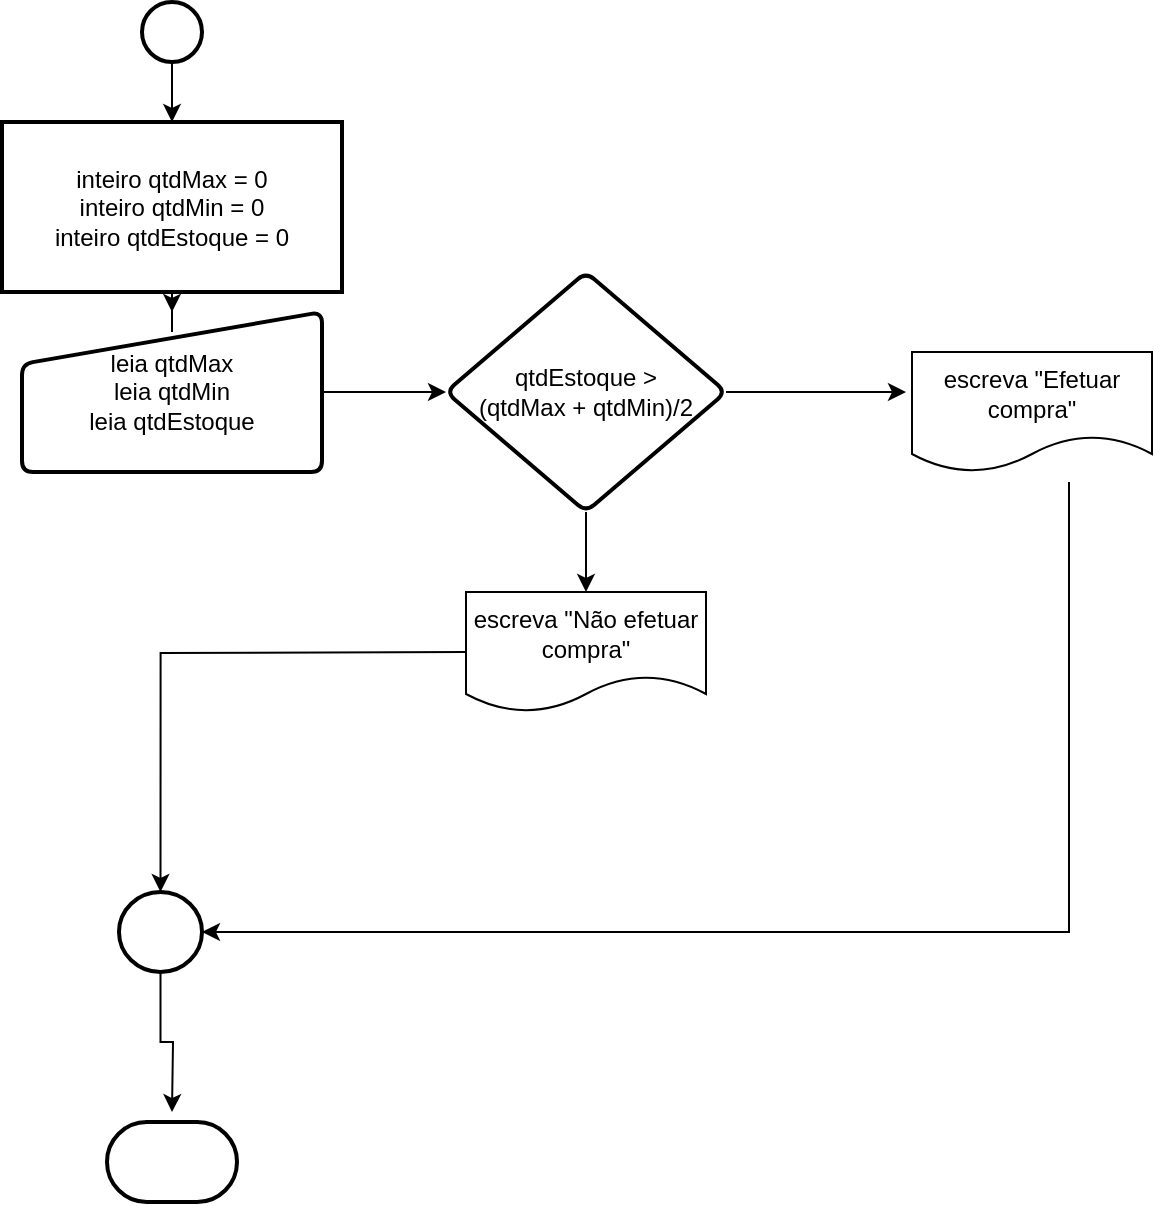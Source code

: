 <mxfile version="22.0.4" type="github">
  <diagram id="C5RBs43oDa-KdzZeNtuy" name="Page-1">
    <mxGraphModel dx="777" dy="726" grid="1" gridSize="10" guides="1" tooltips="1" connect="1" arrows="1" fold="1" page="1" pageScale="1" pageWidth="827" pageHeight="1169" math="0" shadow="0">
      <root>
        <mxCell id="WIyWlLk6GJQsqaUBKTNV-0" />
        <mxCell id="WIyWlLk6GJQsqaUBKTNV-1" parent="WIyWlLk6GJQsqaUBKTNV-0" />
        <mxCell id="wUb1TsKi42cjw5RyP3rc-18" value="" style="edgeStyle=orthogonalEdgeStyle;rounded=0;orthogonalLoop=1;jettySize=auto;html=1;" edge="1" parent="WIyWlLk6GJQsqaUBKTNV-1" source="wUb1TsKi42cjw5RyP3rc-19" target="wUb1TsKi42cjw5RyP3rc-22">
          <mxGeometry relative="1" as="geometry" />
        </mxCell>
        <mxCell id="wUb1TsKi42cjw5RyP3rc-19" value="" style="strokeWidth=2;html=1;shape=mxgraph.flowchart.start_2;whiteSpace=wrap;" vertex="1" parent="WIyWlLk6GJQsqaUBKTNV-1">
          <mxGeometry x="125" y="35" width="30" height="30" as="geometry" />
        </mxCell>
        <mxCell id="wUb1TsKi42cjw5RyP3rc-20" value="" style="strokeWidth=2;html=1;shape=mxgraph.flowchart.terminator;whiteSpace=wrap;" vertex="1" parent="WIyWlLk6GJQsqaUBKTNV-1">
          <mxGeometry x="107.5" y="595" width="65" height="40" as="geometry" />
        </mxCell>
        <mxCell id="wUb1TsKi42cjw5RyP3rc-21" value="" style="edgeStyle=orthogonalEdgeStyle;rounded=0;orthogonalLoop=1;jettySize=auto;html=1;" edge="1" parent="WIyWlLk6GJQsqaUBKTNV-1" source="wUb1TsKi42cjw5RyP3rc-22" target="wUb1TsKi42cjw5RyP3rc-24">
          <mxGeometry relative="1" as="geometry" />
        </mxCell>
        <mxCell id="wUb1TsKi42cjw5RyP3rc-22" value="inteiro qtdMax = 0&lt;br&gt;inteiro qtdMin = 0&lt;br&gt;inteiro qtdEstoque = 0" style="whiteSpace=wrap;html=1;strokeWidth=2;" vertex="1" parent="WIyWlLk6GJQsqaUBKTNV-1">
          <mxGeometry x="55" y="95" width="170" height="85" as="geometry" />
        </mxCell>
        <mxCell id="wUb1TsKi42cjw5RyP3rc-23" value="" style="edgeStyle=orthogonalEdgeStyle;rounded=0;orthogonalLoop=1;jettySize=auto;html=1;" edge="1" parent="WIyWlLk6GJQsqaUBKTNV-1" source="wUb1TsKi42cjw5RyP3rc-24" target="wUb1TsKi42cjw5RyP3rc-27">
          <mxGeometry relative="1" as="geometry" />
        </mxCell>
        <mxCell id="wUb1TsKi42cjw5RyP3rc-24" value="leia qtdMax&lt;br&gt;leia qtdMin&lt;br&gt;leia qtdEstoque" style="html=1;strokeWidth=2;shape=manualInput;whiteSpace=wrap;rounded=1;size=26;arcSize=11;" vertex="1" parent="WIyWlLk6GJQsqaUBKTNV-1">
          <mxGeometry x="65" y="190" width="150" height="80" as="geometry" />
        </mxCell>
        <mxCell id="wUb1TsKi42cjw5RyP3rc-25" value="" style="edgeStyle=orthogonalEdgeStyle;rounded=0;orthogonalLoop=1;jettySize=auto;html=1;" edge="1" parent="WIyWlLk6GJQsqaUBKTNV-1" source="wUb1TsKi42cjw5RyP3rc-27">
          <mxGeometry relative="1" as="geometry">
            <mxPoint x="347" y="330" as="targetPoint" />
          </mxGeometry>
        </mxCell>
        <mxCell id="wUb1TsKi42cjw5RyP3rc-26" value="" style="edgeStyle=orthogonalEdgeStyle;rounded=0;orthogonalLoop=1;jettySize=auto;html=1;" edge="1" parent="WIyWlLk6GJQsqaUBKTNV-1" source="wUb1TsKi42cjw5RyP3rc-27">
          <mxGeometry relative="1" as="geometry">
            <mxPoint x="507" y="230" as="targetPoint" />
          </mxGeometry>
        </mxCell>
        <mxCell id="wUb1TsKi42cjw5RyP3rc-27" value="qtdEstoque &amp;gt; &lt;br&gt;(qtdMax + qtdMin)/2" style="rhombus;whiteSpace=wrap;html=1;strokeWidth=2;rounded=1;arcSize=11;" vertex="1" parent="WIyWlLk6GJQsqaUBKTNV-1">
          <mxGeometry x="277" y="170" width="140" height="120" as="geometry" />
        </mxCell>
        <mxCell id="wUb1TsKi42cjw5RyP3rc-28" style="edgeStyle=orthogonalEdgeStyle;rounded=0;orthogonalLoop=1;jettySize=auto;html=1;entryX=0.5;entryY=0;entryDx=0;entryDy=0;" edge="1" parent="WIyWlLk6GJQsqaUBKTNV-1" target="wUb1TsKi42cjw5RyP3rc-33">
          <mxGeometry relative="1" as="geometry">
            <mxPoint x="287" y="360" as="sourcePoint" />
          </mxGeometry>
        </mxCell>
        <mxCell id="wUb1TsKi42cjw5RyP3rc-30" value="" style="edgeStyle=orthogonalEdgeStyle;rounded=0;orthogonalLoop=1;jettySize=auto;html=1;" edge="1" parent="WIyWlLk6GJQsqaUBKTNV-1" target="wUb1TsKi42cjw5RyP3rc-33">
          <mxGeometry relative="1" as="geometry">
            <Array as="points">
              <mxPoint x="589" y="500" />
            </Array>
            <mxPoint x="588.5" y="275" as="sourcePoint" />
          </mxGeometry>
        </mxCell>
        <mxCell id="wUb1TsKi42cjw5RyP3rc-38" style="edgeStyle=orthogonalEdgeStyle;rounded=0;orthogonalLoop=1;jettySize=auto;html=1;" edge="1" parent="WIyWlLk6GJQsqaUBKTNV-1" source="wUb1TsKi42cjw5RyP3rc-33">
          <mxGeometry relative="1" as="geometry">
            <mxPoint x="140" y="590" as="targetPoint" />
          </mxGeometry>
        </mxCell>
        <mxCell id="wUb1TsKi42cjw5RyP3rc-33" value="" style="ellipse;whiteSpace=wrap;html=1;strokeWidth=2;rounded=1;arcSize=11;" vertex="1" parent="WIyWlLk6GJQsqaUBKTNV-1">
          <mxGeometry x="113.5" y="480" width="41.5" height="40" as="geometry" />
        </mxCell>
        <mxCell id="wUb1TsKi42cjw5RyP3rc-36" value="escreva &quot;Efetuar compra&quot;" style="shape=document;whiteSpace=wrap;html=1;boundedLbl=1;" vertex="1" parent="WIyWlLk6GJQsqaUBKTNV-1">
          <mxGeometry x="510" y="210" width="120" height="60" as="geometry" />
        </mxCell>
        <mxCell id="wUb1TsKi42cjw5RyP3rc-37" value="escreva &quot;Não efetuar compra&quot;" style="shape=document;whiteSpace=wrap;html=1;boundedLbl=1;" vertex="1" parent="WIyWlLk6GJQsqaUBKTNV-1">
          <mxGeometry x="287" y="330" width="120" height="60" as="geometry" />
        </mxCell>
      </root>
    </mxGraphModel>
  </diagram>
</mxfile>
